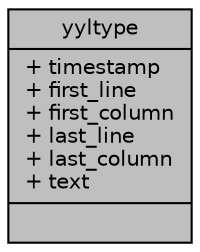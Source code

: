 digraph "yyltype"
{
 // INTERACTIVE_SVG=YES
 // LATEX_PDF_SIZE
  edge [fontname="Helvetica",fontsize="10",labelfontname="Helvetica",labelfontsize="10"];
  node [fontname="Helvetica",fontsize="10",shape=record];
  Node1 [label="{yyltype\n|+ timestamp\l+ first_line\l+ first_column\l+ last_line\l+ last_column\l+ text\l|}",height=0.2,width=0.4,color="black", fillcolor="grey75", style="filled", fontcolor="black",tooltip=" "];
}
